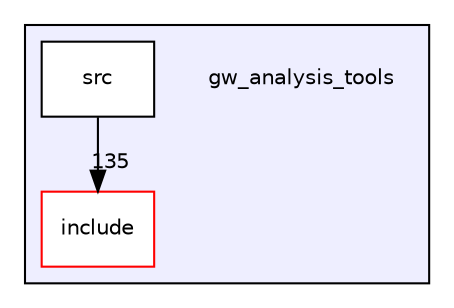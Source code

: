 digraph "gw_analysis_tools" {
  compound=true
  node [ fontsize="10", fontname="Helvetica"];
  edge [ labelfontsize="10", labelfontname="Helvetica"];
  subgraph clusterdir_2c182482f19e61a686e206393a2f1187 {
    graph [ bgcolor="#eeeeff", pencolor="black", label="" URL="dir_2c182482f19e61a686e206393a2f1187.html"];
    dir_2c182482f19e61a686e206393a2f1187 [shape=plaintext label="gw_analysis_tools"];
    dir_ee94395670cd7d14208a2a2f1971ad41 [shape=box label="include" color="red" fillcolor="white" style="filled" URL="dir_ee94395670cd7d14208a2a2f1971ad41.html"];
    dir_9a37d7f8dbcaf32ecae6a8c00cd3ff0c [shape=box label="src" color="black" fillcolor="white" style="filled" URL="dir_9a37d7f8dbcaf32ecae6a8c00cd3ff0c.html"];
  }
  dir_9a37d7f8dbcaf32ecae6a8c00cd3ff0c->dir_ee94395670cd7d14208a2a2f1971ad41 [headlabel="135", labeldistance=1.5 headhref="dir_000001_000002.html"];
}
